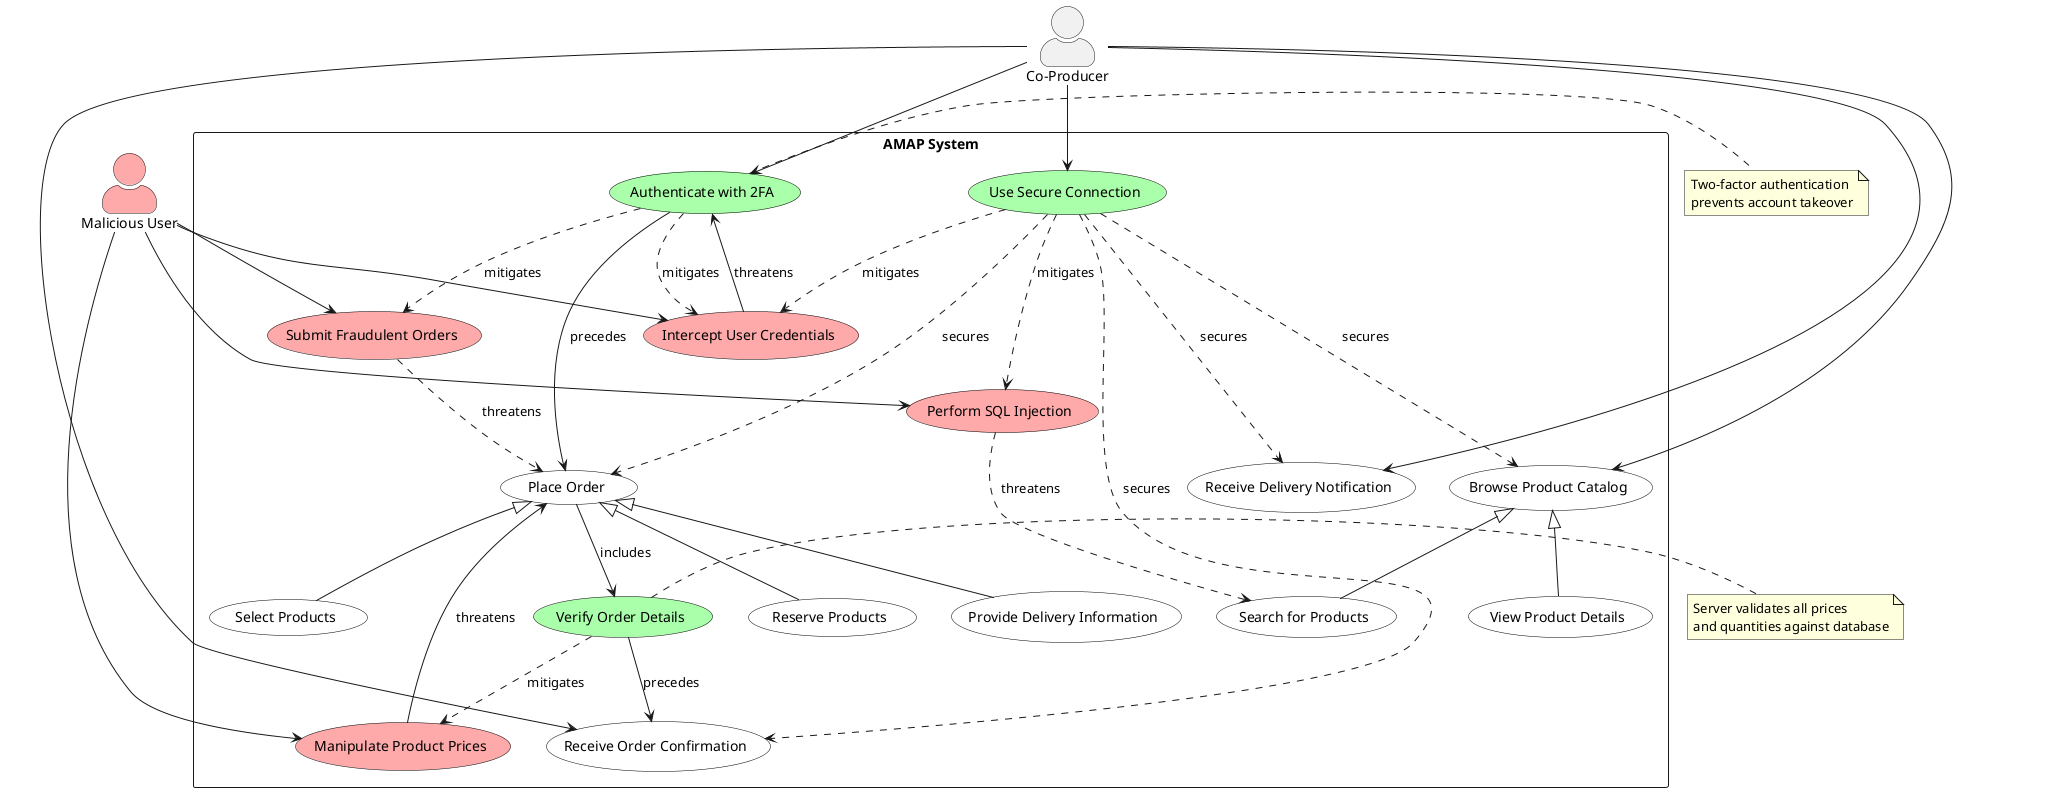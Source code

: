 @startuml
!define THREAT_COLOR #FFAAAA
!define COUNTERMEASURE_COLOR #AAFFAA

skinparam actorStyle awesome
skinparam packageStyle rectangle
skinparam usecaseBackgroundColor white
skinparam usecaseBorderColor black

'Define actors
actor "Co-Producer" as consumer
actor "Malicious User" as attacker THREAT_COLOR

'Define boundary
rectangle "AMAP System" {
  'Normal use cases
  usecase "Browse Product Catalog" as UC1
  usecase "Search for Products" as UC1_1
  usecase "View Product Details" as UC1_2
  
  usecase "Place Order" as UC2
  usecase "Select Products" as UC2_1
  usecase "Reserve Products" as UC2_2
  usecase "Provide Delivery Information" as UC2_3
  
  usecase "Receive Order Confirmation" as UC3
  usecase "Receive Delivery Notification" as UC5
  
  'Security threats
  usecase "Manipulate Product Prices" as T1 THREAT_COLOR
  usecase "Intercept User Credentials" as T2 THREAT_COLOR
  usecase "Perform SQL Injection" as T3 THREAT_COLOR
  usecase "Submit Fraudulent Orders" as T4 THREAT_COLOR
  
  'Integrated countermeasures
  usecase "Authenticate with 2FA" as CM1 COUNTERMEASURE_COLOR
  usecase "Verify Order Details" as CM2 COUNTERMEASURE_COLOR
  usecase "Use Secure Connection" as CM3 COUNTERMEASURE_COLOR
}

'Normal flow relationships
consumer --> UC1
UC1 <|-- UC1_1
UC1 <|-- UC1_2

'Authentication happens before ordering
consumer --> CM1
CM1 --> UC2 : precedes

'Order process
UC2 <|-- UC2_1
UC2 <|-- UC2_2
UC2 <|-- UC2_3

'Secure connection used for all interactions
consumer --> CM3
CM3 ...> UC1 : secures
CM3 ...> UC2 : secures
CM3 ...> UC3 : secures
CM3 ...> UC5 : secures

'Order verification process
UC2 --> CM2 : includes
CM2 --> UC3 : precedes

consumer --> UC3
consumer --> UC5

'Threat relationships
attacker --> T1
attacker --> T2
attacker --> T3
attacker --> T4

T1 --> UC2 : threatens
T2 --> CM1 : threatens
T3 ..> UC1_1 : threatens
T4 ..> UC2 : threatens

'Countermeasure relationships
CM1 ..> T2 : mitigates
CM1 ..> T4 : mitigates
CM2 ..> T1 : mitigates
CM3 ..> T2 : mitigates
CM3 ..> T3 : mitigates

'Explanatory notes
note right of CM1
  Two-factor authentication
  prevents account takeover
end note

note right of CM2
  Server validates all prices
  and quantities against database
end note
@enduml